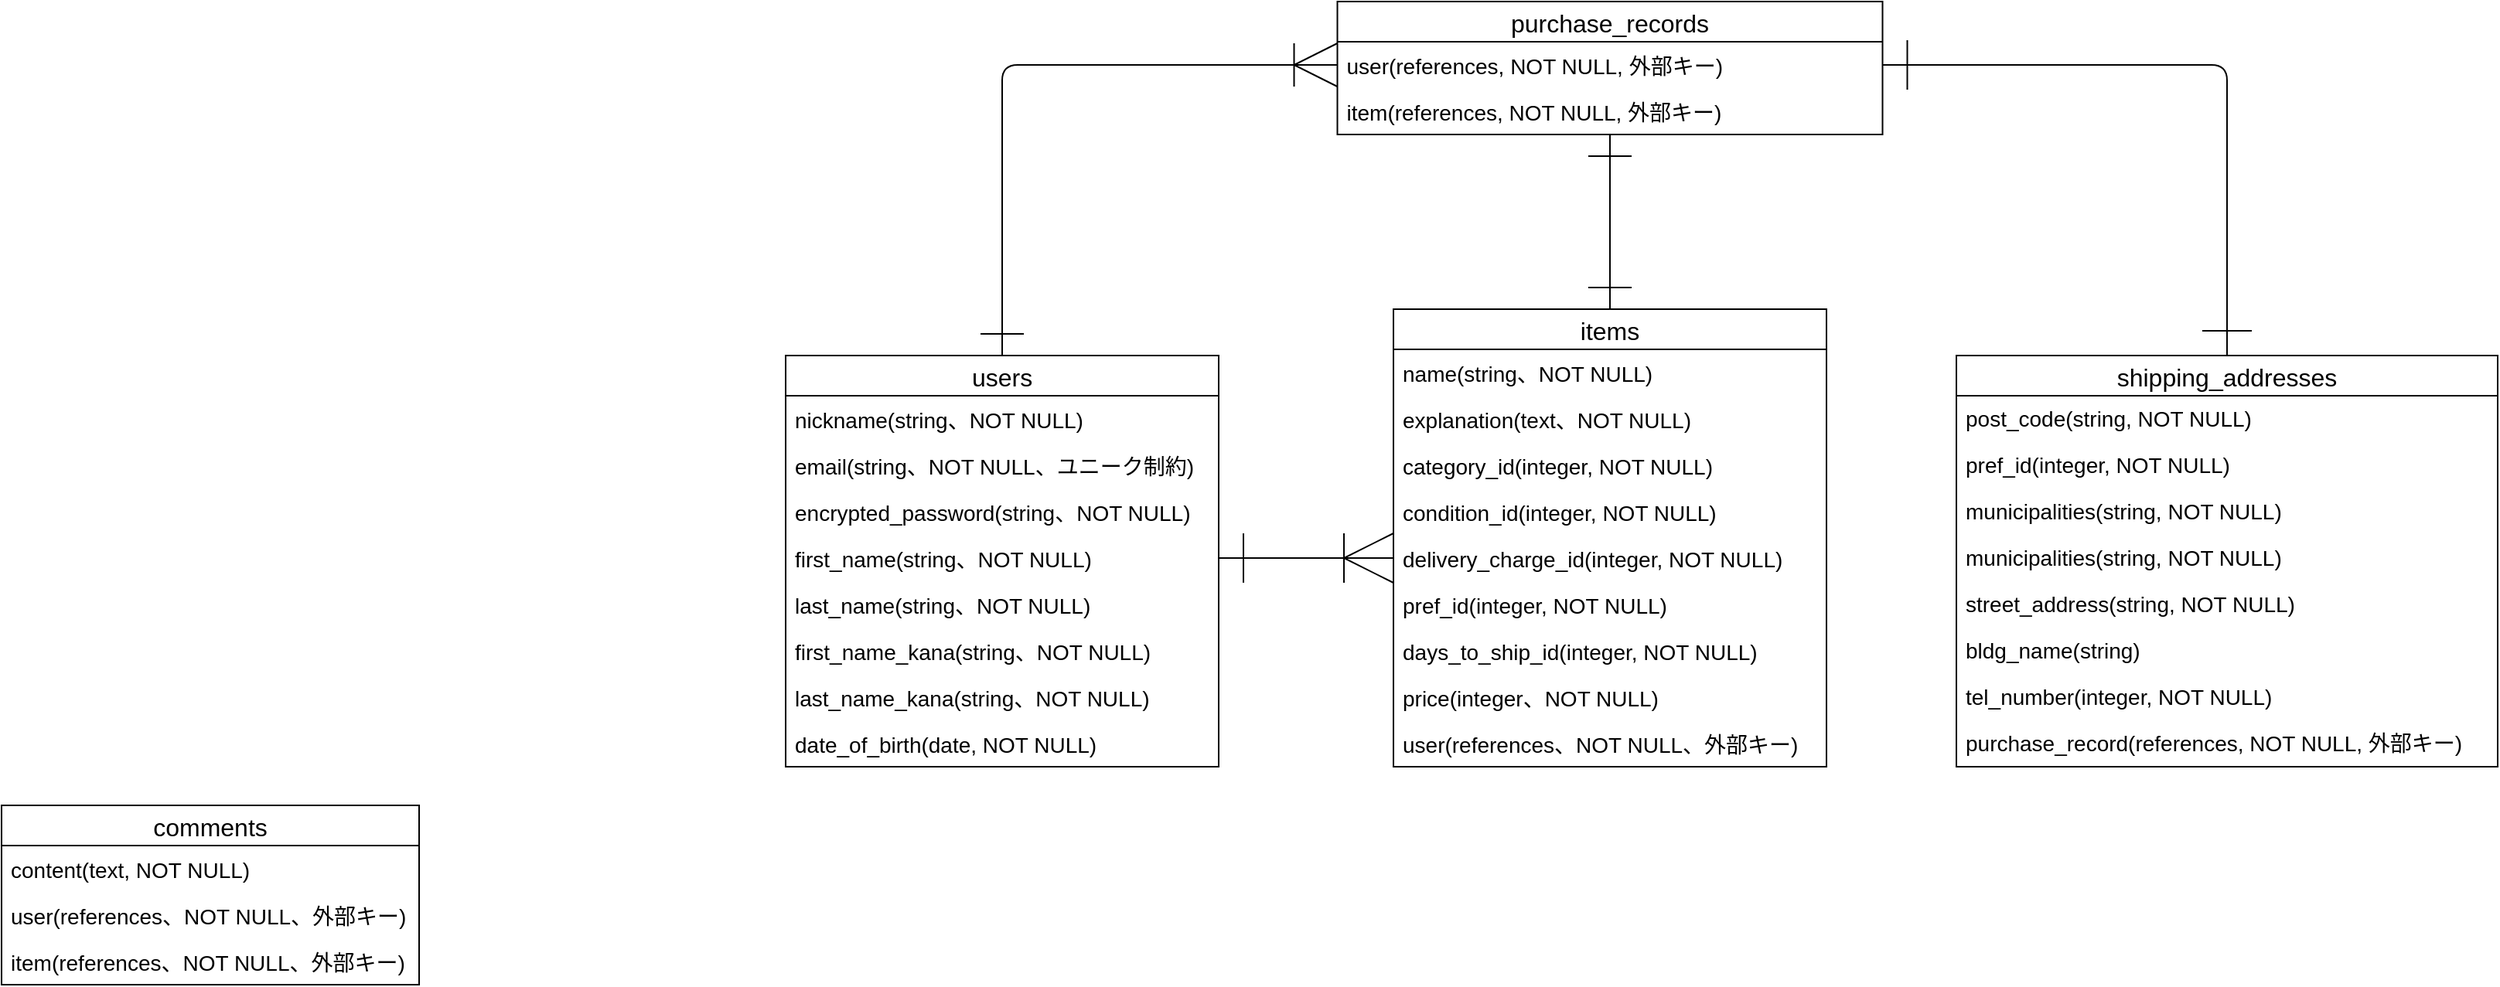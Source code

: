 <mxfile>
    <diagram id="gDwc1b9W6f1PLx_KTio7" name="ページ1">
        <mxGraphModel dx="1177" dy="656" grid="1" gridSize="10" guides="1" tooltips="1" connect="1" arrows="1" fold="1" page="1" pageScale="1" pageWidth="1654" pageHeight="1169" math="0" shadow="0">
            <root>
                <mxCell id="0"/>
                <mxCell id="1" parent="0"/>
                <mxCell id="2" value="users" style="swimlane;fontStyle=0;childLayout=stackLayout;horizontal=1;startSize=26;horizontalStack=0;resizeParent=1;resizeParentMax=0;resizeLast=0;collapsible=1;marginBottom=0;align=center;fontSize=16;verticalAlign=middle;" parent="1" vertex="1">
                    <mxGeometry x="547" y="379" width="280" height="266" as="geometry">
                        <mxRectangle x="40" y="80" width="70" height="30" as="alternateBounds"/>
                    </mxGeometry>
                </mxCell>
                <mxCell id="3" value="nickname(string、NOT NULL)" style="text;strokeColor=none;fillColor=none;spacingLeft=4;spacingRight=4;overflow=hidden;rotatable=0;points=[[0,0.5],[1,0.5]];portConstraint=eastwest;fontSize=14;verticalAlign=middle;" parent="2" vertex="1">
                    <mxGeometry y="26" width="280" height="30" as="geometry"/>
                </mxCell>
                <mxCell id="4" value="email(string、NOT NULL、ユニーク制約)" style="text;strokeColor=none;fillColor=none;spacingLeft=4;spacingRight=4;overflow=hidden;rotatable=0;points=[[0,0.5],[1,0.5]];portConstraint=eastwest;fontSize=14;verticalAlign=middle;" parent="2" vertex="1">
                    <mxGeometry y="56" width="280" height="30" as="geometry"/>
                </mxCell>
                <mxCell id="5" value="encrypted_password(string、NOT NULL)" style="text;strokeColor=none;fillColor=none;spacingLeft=4;spacingRight=4;overflow=hidden;rotatable=0;points=[[0,0.5],[1,0.5]];portConstraint=eastwest;fontSize=14;verticalAlign=middle;" parent="2" vertex="1">
                    <mxGeometry y="86" width="280" height="30" as="geometry"/>
                </mxCell>
                <mxCell id="32" value="first_name(string、NOT NULL)" style="text;strokeColor=none;fillColor=none;spacingLeft=4;spacingRight=4;overflow=hidden;rotatable=0;points=[[0,0.5],[1,0.5]];portConstraint=eastwest;fontSize=14;verticalAlign=middle;spacing=2;horizontal=1;spacingBottom=0;fontStyle=0" parent="2" vertex="1">
                    <mxGeometry y="116" width="280" height="30" as="geometry"/>
                </mxCell>
                <mxCell id="33" value="last_name(string、NOT NULL)" style="text;strokeColor=none;fillColor=none;spacingLeft=4;spacingRight=4;overflow=hidden;rotatable=0;points=[[0,0.5],[1,0.5]];portConstraint=eastwest;fontSize=14;verticalAlign=middle;" parent="2" vertex="1">
                    <mxGeometry y="146" width="280" height="30" as="geometry"/>
                </mxCell>
                <mxCell id="82" value="first_name_kana(string、NOT NULL)" style="text;strokeColor=none;fillColor=none;spacingLeft=4;spacingRight=4;overflow=hidden;rotatable=0;points=[[0,0.5],[1,0.5]];portConstraint=eastwest;fontSize=14;verticalAlign=middle;" vertex="1" parent="2">
                    <mxGeometry y="176" width="280" height="30" as="geometry"/>
                </mxCell>
                <mxCell id="81" value="last_name_kana(string、NOT NULL)" style="text;strokeColor=none;fillColor=none;spacingLeft=4;spacingRight=4;overflow=hidden;rotatable=0;points=[[0,0.5],[1,0.5]];portConstraint=eastwest;fontSize=14;verticalAlign=middle;" vertex="1" parent="2">
                    <mxGeometry y="206" width="280" height="30" as="geometry"/>
                </mxCell>
                <mxCell id="80" value="date_of_birth(date, NOT NULL)" style="text;strokeColor=none;fillColor=none;spacingLeft=4;spacingRight=4;overflow=hidden;rotatable=0;points=[[0,0.5],[1,0.5]];portConstraint=eastwest;fontSize=14;verticalAlign=middle;" vertex="1" parent="2">
                    <mxGeometry y="236" width="280" height="30" as="geometry"/>
                </mxCell>
                <mxCell id="6" value="items" style="swimlane;fontStyle=0;childLayout=stackLayout;horizontal=1;startSize=26;horizontalStack=0;resizeParent=1;resizeParentMax=0;resizeLast=0;collapsible=1;marginBottom=0;align=center;fontSize=16;" parent="1" vertex="1">
                    <mxGeometry x="940" y="349" width="280" height="296" as="geometry"/>
                </mxCell>
                <mxCell id="8" value="name(string、NOT NULL)" style="text;strokeColor=none;fillColor=none;spacingLeft=4;spacingRight=4;overflow=hidden;rotatable=0;points=[[0,0.5],[1,0.5]];portConstraint=eastwest;fontSize=14;verticalAlign=middle;" parent="6" vertex="1">
                    <mxGeometry y="26" width="280" height="30" as="geometry"/>
                </mxCell>
                <mxCell id="9" value="explanation(text、NOT NULL)" style="text;strokeColor=none;fillColor=none;spacingLeft=4;spacingRight=4;overflow=hidden;rotatable=0;points=[[0,0.5],[1,0.5]];portConstraint=eastwest;fontSize=14;verticalAlign=middle;" parent="6" vertex="1">
                    <mxGeometry y="56" width="280" height="30" as="geometry"/>
                </mxCell>
                <mxCell id="34" value="category_id(integer, NOT NULL)" style="text;strokeColor=none;fillColor=none;spacingLeft=4;spacingRight=4;overflow=hidden;rotatable=0;points=[[0,0.5],[1,0.5]];portConstraint=eastwest;fontSize=14;verticalAlign=middle;" parent="6" vertex="1">
                    <mxGeometry y="86" width="280" height="30" as="geometry"/>
                </mxCell>
                <mxCell id="35" value="condition_id(integer, NOT NULL)" style="text;strokeColor=none;fillColor=none;spacingLeft=4;spacingRight=4;overflow=hidden;rotatable=0;points=[[0,0.5],[1,0.5]];portConstraint=eastwest;fontSize=14;verticalAlign=middle;" parent="6" vertex="1">
                    <mxGeometry y="116" width="280" height="30" as="geometry"/>
                </mxCell>
                <mxCell id="36" value="delivery_charge_id(integer, NOT NULL)" style="text;strokeColor=none;fillColor=none;spacingLeft=4;spacingRight=4;overflow=hidden;rotatable=0;points=[[0,0.5],[1,0.5]];portConstraint=eastwest;fontSize=14;verticalAlign=middle;" parent="6" vertex="1">
                    <mxGeometry y="146" width="280" height="30" as="geometry"/>
                </mxCell>
                <mxCell id="37" value="pref_id(integer, NOT NULL)" style="text;strokeColor=none;fillColor=none;spacingLeft=4;spacingRight=4;overflow=hidden;rotatable=0;points=[[0,0.5],[1,0.5]];portConstraint=eastwest;fontSize=14;verticalAlign=middle;" parent="6" vertex="1">
                    <mxGeometry y="176" width="280" height="30" as="geometry"/>
                </mxCell>
                <mxCell id="38" value="days_to_ship_id(integer, NOT NULL)" style="text;strokeColor=none;fillColor=none;spacingLeft=4;spacingRight=4;overflow=hidden;rotatable=0;points=[[0,0.5],[1,0.5]];portConstraint=eastwest;fontSize=14;verticalAlign=middle;" parent="6" vertex="1">
                    <mxGeometry y="206" width="280" height="30" as="geometry"/>
                </mxCell>
                <mxCell id="53" value="price(integer、NOT NULL)" style="text;strokeColor=none;fillColor=none;spacingLeft=4;spacingRight=4;overflow=hidden;rotatable=0;points=[[0,0.5],[1,0.5]];portConstraint=eastwest;fontSize=14;verticalAlign=middle;" parent="6" vertex="1">
                    <mxGeometry y="236" width="280" height="30" as="geometry"/>
                </mxCell>
                <mxCell id="39" value="user(references、NOT NULL、外部キー)" style="text;strokeColor=none;fillColor=none;spacingLeft=4;spacingRight=4;overflow=hidden;rotatable=0;points=[[0,0.5],[1,0.5]];portConstraint=eastwest;fontSize=14;verticalAlign=middle;" parent="6" vertex="1">
                    <mxGeometry y="266" width="280" height="30" as="geometry"/>
                </mxCell>
                <mxCell id="54" value="comments" style="swimlane;fontStyle=0;childLayout=stackLayout;horizontal=1;startSize=26;horizontalStack=0;resizeParent=1;resizeParentMax=0;resizeLast=0;collapsible=1;marginBottom=0;align=center;fontSize=16;fillColor=none;strokeColor=default;" parent="1" vertex="1">
                    <mxGeometry x="40" y="670" width="270" height="116" as="geometry"/>
                </mxCell>
                <mxCell id="55" value="content(text, NOT NULL)" style="text;strokeColor=none;fillColor=none;spacingLeft=4;spacingRight=4;overflow=hidden;rotatable=0;points=[[0,0.5],[1,0.5]];portConstraint=eastwest;fontSize=14;verticalAlign=middle;" parent="54" vertex="1">
                    <mxGeometry y="26" width="270" height="30" as="geometry"/>
                </mxCell>
                <mxCell id="56" value="user(references、NOT NULL、外部キー)" style="text;strokeColor=none;fillColor=none;spacingLeft=4;spacingRight=4;overflow=hidden;rotatable=0;points=[[0,0.5],[1,0.5]];portConstraint=eastwest;fontSize=14;verticalAlign=middle;" parent="54" vertex="1">
                    <mxGeometry y="56" width="270" height="30" as="geometry"/>
                </mxCell>
                <mxCell id="57" value="item(references、NOT NULL、外部キー)" style="text;strokeColor=none;fillColor=none;spacingLeft=4;spacingRight=4;overflow=hidden;rotatable=0;points=[[0,0.5],[1,0.5]];portConstraint=eastwest;fontSize=14;verticalAlign=middle;" parent="54" vertex="1">
                    <mxGeometry y="86" width="270" height="30" as="geometry"/>
                </mxCell>
                <mxCell id="58" value="shipping_addresses" style="swimlane;fontStyle=0;childLayout=stackLayout;horizontal=1;startSize=26;horizontalStack=0;resizeParent=1;resizeParentMax=0;resizeLast=0;collapsible=1;marginBottom=0;align=center;fontSize=16;" parent="1" vertex="1">
                    <mxGeometry x="1304" y="379" width="350" height="266" as="geometry"/>
                </mxCell>
                <mxCell id="59" value="post_code(string, NOT NULL)" style="text;strokeColor=none;fillColor=none;spacingLeft=4;spacingRight=4;overflow=hidden;rotatable=0;points=[[0,0.5],[1,0.5]];portConstraint=eastwest;fontSize=14;" parent="58" vertex="1">
                    <mxGeometry y="26" width="350" height="30" as="geometry"/>
                </mxCell>
                <mxCell id="60" value="pref_id(integer, NOT NULL)" style="text;strokeColor=none;fillColor=none;spacingLeft=4;spacingRight=4;overflow=hidden;rotatable=0;points=[[0,0.5],[1,0.5]];portConstraint=eastwest;fontSize=14;" parent="58" vertex="1">
                    <mxGeometry y="56" width="350" height="30" as="geometry"/>
                </mxCell>
                <mxCell id="61" value="municipalities(string, NOT NULL)" style="text;strokeColor=none;fillColor=none;spacingLeft=4;spacingRight=4;overflow=hidden;rotatable=0;points=[[0,0.5],[1,0.5]];portConstraint=eastwest;fontSize=14;" parent="58" vertex="1">
                    <mxGeometry y="86" width="350" height="30" as="geometry"/>
                </mxCell>
                <mxCell id="89" value="municipalities(string, NOT NULL)" style="text;strokeColor=none;fillColor=none;spacingLeft=4;spacingRight=4;overflow=hidden;rotatable=0;points=[[0,0.5],[1,0.5]];portConstraint=eastwest;fontSize=14;" vertex="1" parent="58">
                    <mxGeometry y="116" width="350" height="30" as="geometry"/>
                </mxCell>
                <mxCell id="62" value="street_address(string, NOT NULL)" style="text;strokeColor=none;fillColor=none;spacingLeft=4;spacingRight=4;overflow=hidden;rotatable=0;points=[[0,0.5],[1,0.5]];portConstraint=eastwest;fontSize=14;" parent="58" vertex="1">
                    <mxGeometry y="146" width="350" height="30" as="geometry"/>
                </mxCell>
                <mxCell id="63" value="bldg_name(string)" style="text;strokeColor=none;fillColor=none;spacingLeft=4;spacingRight=4;overflow=hidden;rotatable=0;points=[[0,0.5],[1,0.5]];portConstraint=eastwest;fontSize=14;" parent="58" vertex="1">
                    <mxGeometry y="176" width="350" height="30" as="geometry"/>
                </mxCell>
                <mxCell id="64" value="tel_number(integer, NOT NULL)" style="text;strokeColor=none;fillColor=none;spacingLeft=4;spacingRight=4;overflow=hidden;rotatable=0;points=[[0,0.5],[1,0.5]];portConstraint=eastwest;fontSize=14;" parent="58" vertex="1">
                    <mxGeometry y="206" width="350" height="30" as="geometry"/>
                </mxCell>
                <mxCell id="86" value="purchase_record(references, NOT NULL, 外部キー)" style="text;strokeColor=none;fillColor=none;spacingLeft=4;spacingRight=4;overflow=hidden;rotatable=0;points=[[0,0.5],[1,0.5]];portConstraint=eastwest;fontSize=14;" vertex="1" parent="58">
                    <mxGeometry y="236" width="350" height="30" as="geometry"/>
                </mxCell>
                <mxCell id="65" value="" style="fontSize=12;html=1;endArrow=ERoneToMany;startSize=30;sourcePerimeterSpacing=0;endSize=30;startArrow=ERone;startFill=0;entryX=0;entryY=0.5;entryDx=0;entryDy=0;exitX=1;exitY=0.5;exitDx=0;exitDy=0;edgeStyle=orthogonalEdgeStyle;" parent="1" source="32" target="36" edge="1">
                    <mxGeometry width="100" height="100" relative="1" as="geometry">
                        <mxPoint x="870" y="510" as="sourcePoint"/>
                        <mxPoint x="650" y="181" as="targetPoint"/>
                    </mxGeometry>
                </mxCell>
                <mxCell id="69" value="purchase_records" style="swimlane;fontStyle=0;childLayout=stackLayout;horizontal=1;startSize=26;horizontalStack=0;resizeParent=1;resizeParentMax=0;resizeLast=0;collapsible=1;marginBottom=0;align=center;fontSize=16;" parent="1" vertex="1">
                    <mxGeometry x="903.75" y="150" width="352.5" height="86" as="geometry">
                        <mxRectangle x="965" y="40" width="170" height="30" as="alternateBounds"/>
                    </mxGeometry>
                </mxCell>
                <mxCell id="70" value="user(references, NOT NULL, 外部キー)" style="text;strokeColor=none;fillColor=none;spacingLeft=4;spacingRight=4;overflow=hidden;rotatable=0;points=[[0,0.5],[1,0.5]];portConstraint=eastwest;fontSize=14;verticalAlign=middle;" parent="69" vertex="1">
                    <mxGeometry y="26" width="352.5" height="30" as="geometry"/>
                </mxCell>
                <mxCell id="71" value="item(references, NOT NULL, 外部キー)" style="text;strokeColor=none;fillColor=none;spacingLeft=4;spacingRight=4;overflow=hidden;rotatable=0;points=[[0,0.5],[1,0.5]];portConstraint=eastwest;fontSize=14;verticalAlign=middle;" parent="69" vertex="1">
                    <mxGeometry y="56" width="352.5" height="30" as="geometry"/>
                </mxCell>
                <mxCell id="74" value="" style="fontSize=12;html=1;endArrow=ERone;startArrow=ERone;strokeColor=default;startSize=26;endSize=26;sourcePerimeterSpacing=0;elbow=vertical;exitX=0.5;exitY=0;exitDx=0;exitDy=0;entryX=0.5;entryY=1;entryDx=0;entryDy=0;startFill=0;endFill=0;" parent="1" source="6" target="69" edge="1">
                    <mxGeometry width="100" height="100" relative="1" as="geometry">
                        <mxPoint x="1015" y="320" as="sourcePoint"/>
                        <mxPoint x="1050" y="100" as="targetPoint"/>
                    </mxGeometry>
                </mxCell>
                <mxCell id="79" value="" style="edgeStyle=orthogonalEdgeStyle;fontSize=12;html=1;endArrow=ERoneToMany;startArrow=ERone;strokeColor=default;startSize=26;endSize=26;sourcePerimeterSpacing=0;elbow=vertical;exitX=0.5;exitY=0;exitDx=0;exitDy=0;endFill=0;startFill=0;entryX=0;entryY=0.5;entryDx=0;entryDy=0;" parent="1" source="2" target="70" edge="1">
                    <mxGeometry width="100" height="100" relative="1" as="geometry">
                        <mxPoint x="580" y="330" as="sourcePoint"/>
                        <mxPoint x="770" y="260" as="targetPoint"/>
                    </mxGeometry>
                </mxCell>
                <mxCell id="87" value="" style="edgeStyle=elbowEdgeStyle;fontSize=12;html=1;endArrow=ERone;endSize=30;endFill=0;startArrow=ERone;startFill=0;startSize=30;targetPerimeterSpacing=0;entryX=0.5;entryY=0;entryDx=0;entryDy=0;exitX=1;exitY=0.5;exitDx=0;exitDy=0;" edge="1" parent="1" source="70" target="58">
                    <mxGeometry width="100" height="100" relative="1" as="geometry">
                        <mxPoint x="1300" y="280" as="sourcePoint"/>
                        <mxPoint x="1440" y="360" as="targetPoint"/>
                        <Array as="points">
                            <mxPoint x="1479" y="280"/>
                        </Array>
                    </mxGeometry>
                </mxCell>
            </root>
        </mxGraphModel>
    </diagram>
</mxfile>